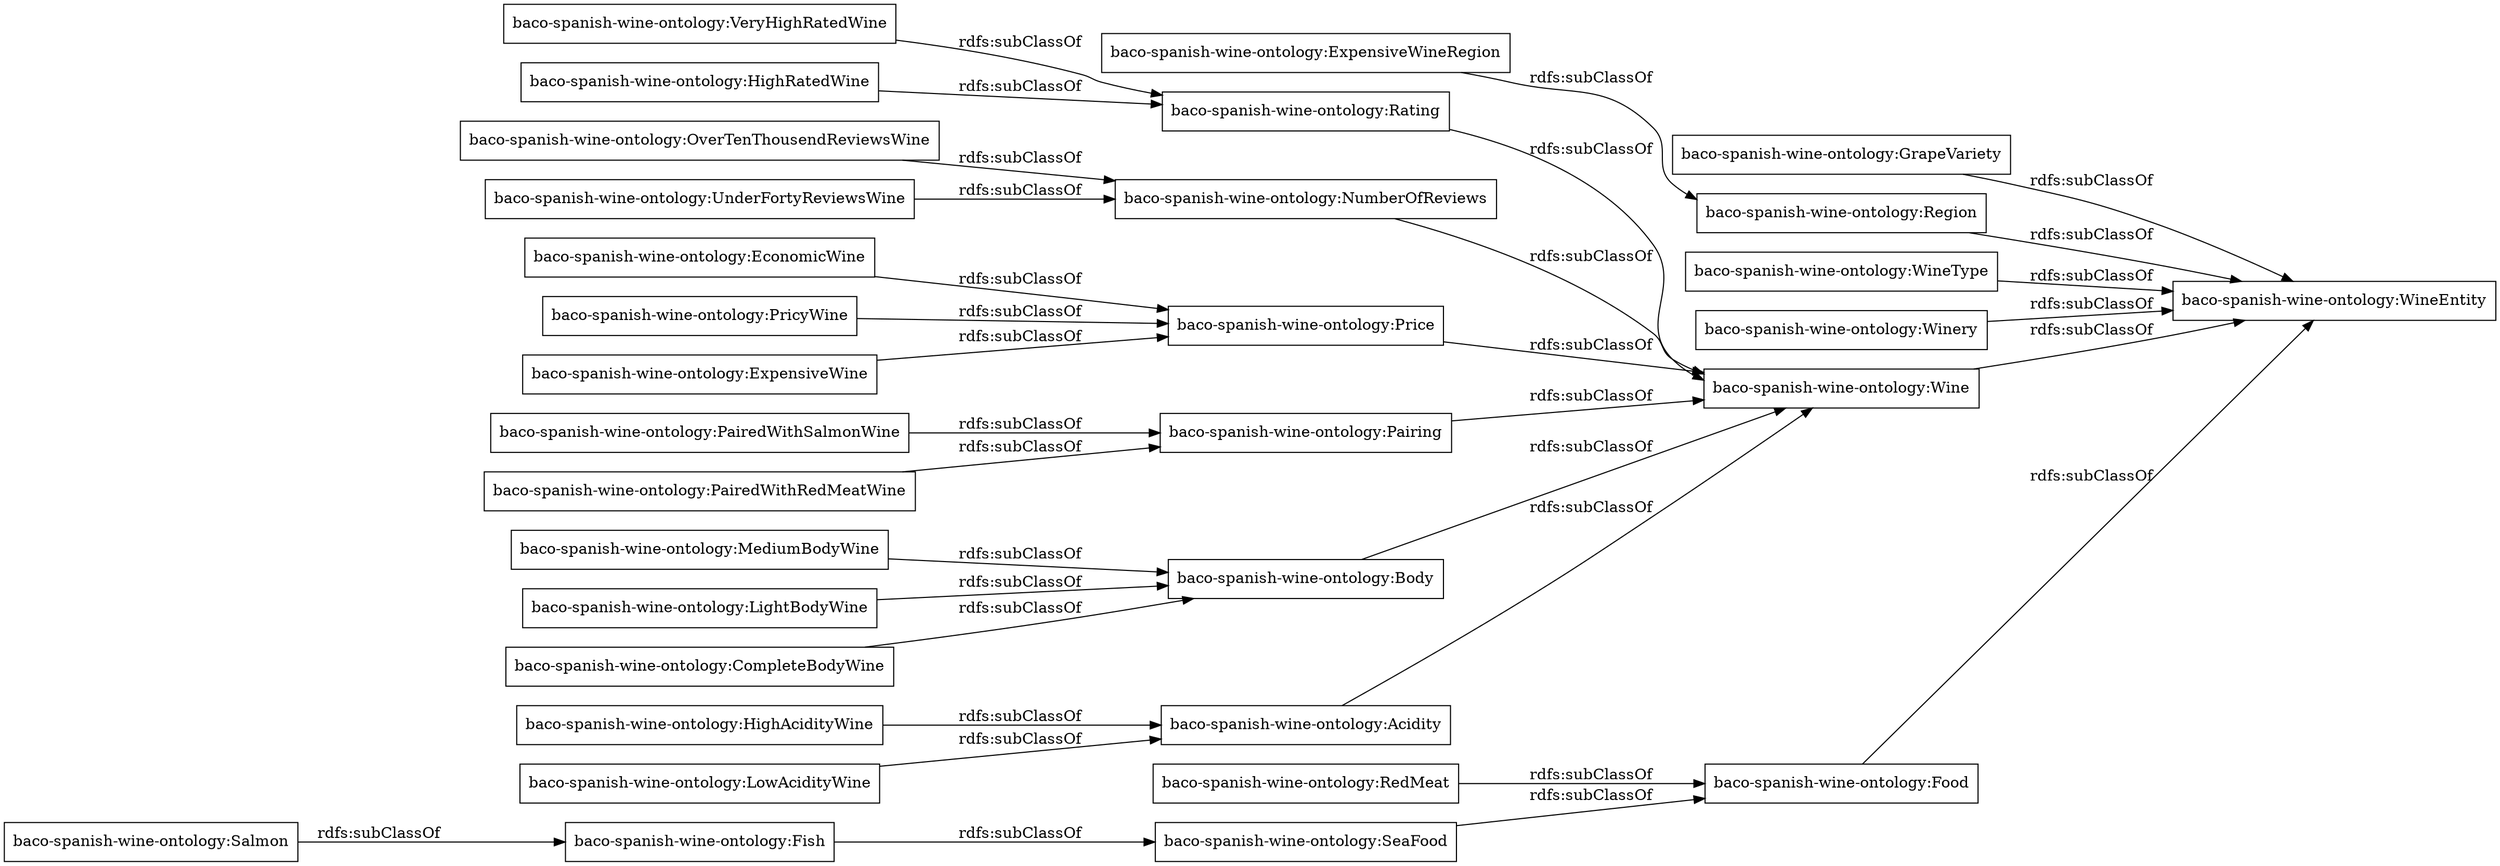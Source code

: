 digraph ar2dtool_diagram { 
rankdir=LR;
size="1000"
node [shape = rectangle, color="black"]; "baco-spanish-wine-ontology:Food" "baco-spanish-wine-ontology:GrapeVariety" "baco-spanish-wine-ontology:MediumBodyWine" "baco-spanish-wine-ontology:Region" "baco-spanish-wine-ontology:Rating" "baco-spanish-wine-ontology:EconomicWine" "baco-spanish-wine-ontology:HighAcidityWine" "baco-spanish-wine-ontology:OverTenThousendReviewsWine" "baco-spanish-wine-ontology:LightBodyWine" "baco-spanish-wine-ontology:NumberOfReviews" "baco-spanish-wine-ontology:RedMeat" "baco-spanish-wine-ontology:PairedWithSalmonWine" "baco-spanish-wine-ontology:PairedWithRedMeatWine" "baco-spanish-wine-ontology:WineType" "baco-spanish-wine-ontology:WineEntity" "baco-spanish-wine-ontology:UnderFortyReviewsWine" "baco-spanish-wine-ontology:PricyWine" "baco-spanish-wine-ontology:ExpensiveWine" "baco-spanish-wine-ontology:Price" "baco-spanish-wine-ontology:Winery" "baco-spanish-wine-ontology:VeryHighRatedWine" "baco-spanish-wine-ontology:Pairing" "baco-spanish-wine-ontology:LowAcidityWine" "baco-spanish-wine-ontology:Body" "baco-spanish-wine-ontology:Acidity" "baco-spanish-wine-ontology:Fish" "baco-spanish-wine-ontology:CompleteBodyWine" "baco-spanish-wine-ontology:SeaFood" "baco-spanish-wine-ontology:HighRatedWine" "baco-spanish-wine-ontology:Salmon" "baco-spanish-wine-ontology:Wine" "baco-spanish-wine-ontology:ExpensiveWineRegion" ; /*classes style*/
	"baco-spanish-wine-ontology:PairedWithRedMeatWine" -> "baco-spanish-wine-ontology:Pairing" [ label = "rdfs:subClassOf" ];
	"baco-spanish-wine-ontology:HighRatedWine" -> "baco-spanish-wine-ontology:Rating" [ label = "rdfs:subClassOf" ];
	"baco-spanish-wine-ontology:SeaFood" -> "baco-spanish-wine-ontology:Food" [ label = "rdfs:subClassOf" ];
	"baco-spanish-wine-ontology:Rating" -> "baco-spanish-wine-ontology:Wine" [ label = "rdfs:subClassOf" ];
	"baco-spanish-wine-ontology:RedMeat" -> "baco-spanish-wine-ontology:Food" [ label = "rdfs:subClassOf" ];
	"baco-spanish-wine-ontology:Fish" -> "baco-spanish-wine-ontology:SeaFood" [ label = "rdfs:subClassOf" ];
	"baco-spanish-wine-ontology:Pairing" -> "baco-spanish-wine-ontology:Wine" [ label = "rdfs:subClassOf" ];
	"baco-spanish-wine-ontology:VeryHighRatedWine" -> "baco-spanish-wine-ontology:Rating" [ label = "rdfs:subClassOf" ];
	"baco-spanish-wine-ontology:CompleteBodyWine" -> "baco-spanish-wine-ontology:Body" [ label = "rdfs:subClassOf" ];
	"baco-spanish-wine-ontology:Salmon" -> "baco-spanish-wine-ontology:Fish" [ label = "rdfs:subClassOf" ];
	"baco-spanish-wine-ontology:Body" -> "baco-spanish-wine-ontology:Wine" [ label = "rdfs:subClassOf" ];
	"baco-spanish-wine-ontology:Acidity" -> "baco-spanish-wine-ontology:Wine" [ label = "rdfs:subClassOf" ];
	"baco-spanish-wine-ontology:Price" -> "baco-spanish-wine-ontology:Wine" [ label = "rdfs:subClassOf" ];
	"baco-spanish-wine-ontology:HighAcidityWine" -> "baco-spanish-wine-ontology:Acidity" [ label = "rdfs:subClassOf" ];
	"baco-spanish-wine-ontology:Food" -> "baco-spanish-wine-ontology:WineEntity" [ label = "rdfs:subClassOf" ];
	"baco-spanish-wine-ontology:MediumBodyWine" -> "baco-spanish-wine-ontology:Body" [ label = "rdfs:subClassOf" ];
	"baco-spanish-wine-ontology:LowAcidityWine" -> "baco-spanish-wine-ontology:Acidity" [ label = "rdfs:subClassOf" ];
	"baco-spanish-wine-ontology:PairedWithSalmonWine" -> "baco-spanish-wine-ontology:Pairing" [ label = "rdfs:subClassOf" ];
	"baco-spanish-wine-ontology:Wine" -> "baco-spanish-wine-ontology:WineEntity" [ label = "rdfs:subClassOf" ];
	"baco-spanish-wine-ontology:PricyWine" -> "baco-spanish-wine-ontology:Price" [ label = "rdfs:subClassOf" ];
	"baco-spanish-wine-ontology:NumberOfReviews" -> "baco-spanish-wine-ontology:Wine" [ label = "rdfs:subClassOf" ];
	"baco-spanish-wine-ontology:GrapeVariety" -> "baco-spanish-wine-ontology:WineEntity" [ label = "rdfs:subClassOf" ];
	"baco-spanish-wine-ontology:OverTenThousendReviewsWine" -> "baco-spanish-wine-ontology:NumberOfReviews" [ label = "rdfs:subClassOf" ];
	"baco-spanish-wine-ontology:ExpensiveWineRegion" -> "baco-spanish-wine-ontology:Region" [ label = "rdfs:subClassOf" ];
	"baco-spanish-wine-ontology:WineType" -> "baco-spanish-wine-ontology:WineEntity" [ label = "rdfs:subClassOf" ];
	"baco-spanish-wine-ontology:UnderFortyReviewsWine" -> "baco-spanish-wine-ontology:NumberOfReviews" [ label = "rdfs:subClassOf" ];
	"baco-spanish-wine-ontology:Winery" -> "baco-spanish-wine-ontology:WineEntity" [ label = "rdfs:subClassOf" ];
	"baco-spanish-wine-ontology:Region" -> "baco-spanish-wine-ontology:WineEntity" [ label = "rdfs:subClassOf" ];
	"baco-spanish-wine-ontology:LightBodyWine" -> "baco-spanish-wine-ontology:Body" [ label = "rdfs:subClassOf" ];
	"baco-spanish-wine-ontology:ExpensiveWine" -> "baco-spanish-wine-ontology:Price" [ label = "rdfs:subClassOf" ];
	"baco-spanish-wine-ontology:EconomicWine" -> "baco-spanish-wine-ontology:Price" [ label = "rdfs:subClassOf" ];

}
